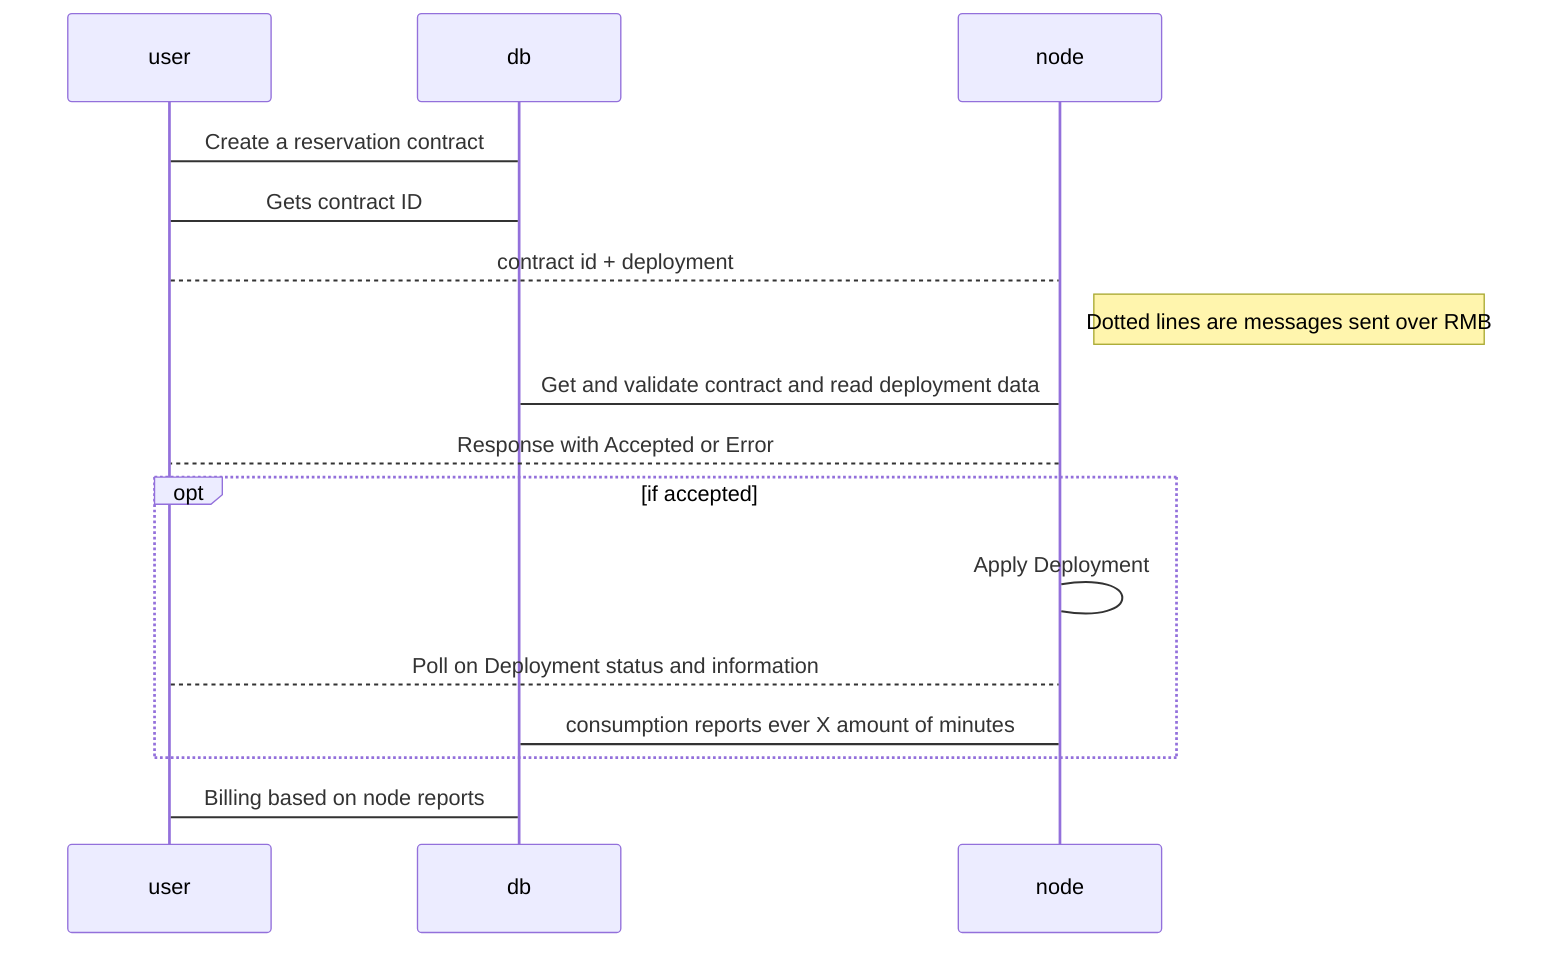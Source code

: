 sequenceDiagram
participant user
participant db
participant node

user->db: Create a reservation contract
db->user: Gets contract ID
user-->node: contract id + deployment
Note right of node: Dotted lines are messages sent over RMB
node->db: Get and validate contract and read deployment data
node-->user: Response with Accepted or Error
opt if accepted
    node->node: Apply Deployment
    user-->node: Poll on Deployment status and information
    node->db: consumption reports ever X amount of minutes
end
db->user: Billing based on node reports